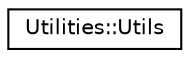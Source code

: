digraph "Graphical Class Hierarchy"
{
 // LATEX_PDF_SIZE
  edge [fontname="Helvetica",fontsize="10",labelfontname="Helvetica",labelfontsize="10"];
  node [fontname="Helvetica",fontsize="10",shape=record];
  rankdir="LR";
  Node0 [label="Utilities::Utils",height=0.2,width=0.4,color="black", fillcolor="white", style="filled",URL="$class_utilities_1_1_utils.html",tooltip=" "];
}
